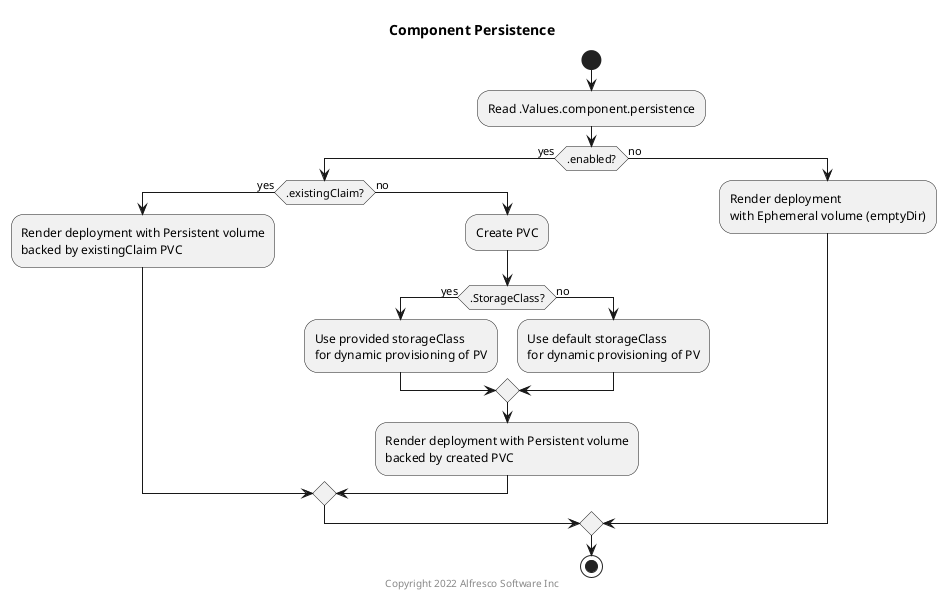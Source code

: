 @startuml Component Persistence Diagram
'!theme crt-amber
title Component Persistence

skinparam linetype ortho

start
:Read .Values.component.persistence;
if (.enabled?) then (yes)
  if(.existingClaim?) then (yes)
    :Render deployment with Persistent volume
    backed by existingClaim PVC;
  else (no)
    :Create PVC;
    if(.StorageClass?) then (yes)
      :Use provided storageClass
      for dynamic provisioning of PV;
    else (no)
      :Use default storageClass
      for dynamic provisioning of PV;
    endif
    :Render deployment with Persistent volume
    backed by created PVC;
  endif
else (no)
  :Render deployment
  with Ephemeral volume (emptyDir);
endif
stop

center footer Copyright 2022 Alfresco Software Inc
@enduml
